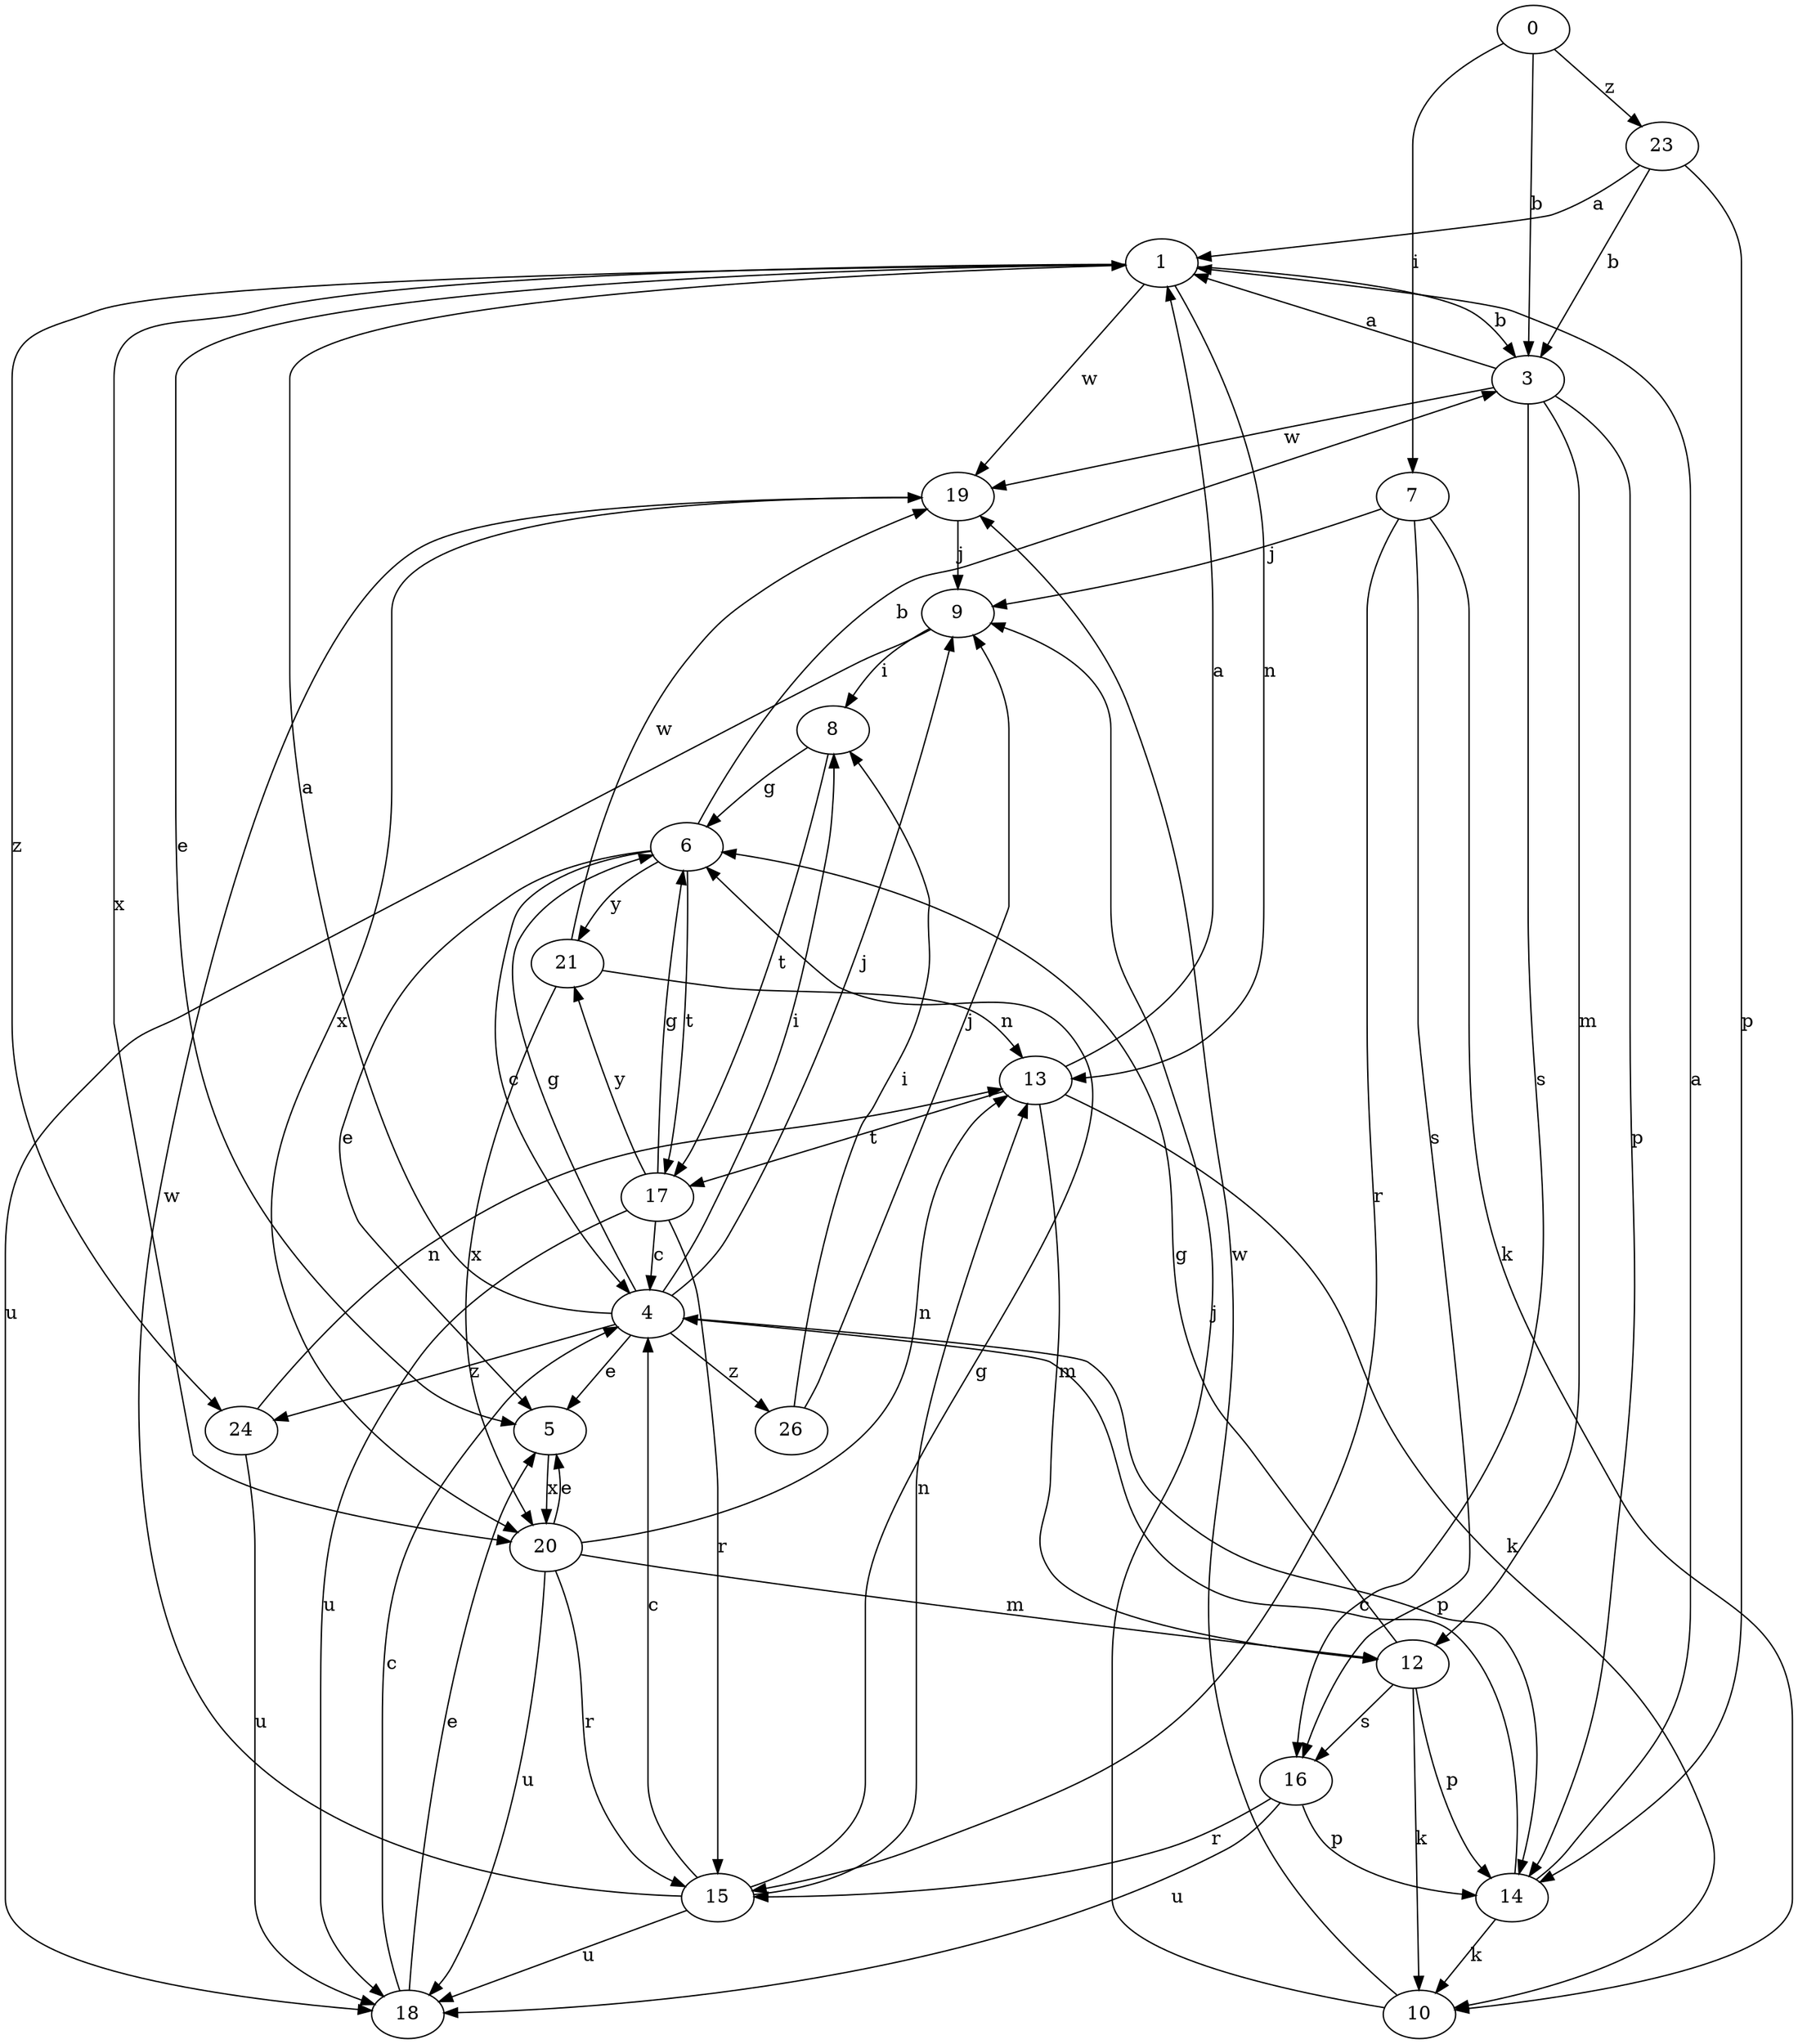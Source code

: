 strict digraph  {
1;
3;
4;
5;
6;
7;
8;
9;
10;
12;
13;
14;
15;
16;
17;
18;
19;
20;
21;
0;
23;
24;
26;
1 -> 3  [label=b];
1 -> 5  [label=e];
1 -> 13  [label=n];
1 -> 19  [label=w];
1 -> 20  [label=x];
1 -> 24  [label=z];
3 -> 1  [label=a];
3 -> 12  [label=m];
3 -> 14  [label=p];
3 -> 16  [label=s];
3 -> 19  [label=w];
4 -> 1  [label=a];
4 -> 5  [label=e];
4 -> 6  [label=g];
4 -> 8  [label=i];
4 -> 9  [label=j];
4 -> 14  [label=p];
4 -> 24  [label=z];
4 -> 26  [label=z];
5 -> 20  [label=x];
6 -> 3  [label=b];
6 -> 4  [label=c];
6 -> 5  [label=e];
6 -> 17  [label=t];
6 -> 21  [label=y];
7 -> 9  [label=j];
7 -> 10  [label=k];
7 -> 15  [label=r];
7 -> 16  [label=s];
8 -> 6  [label=g];
8 -> 17  [label=t];
9 -> 8  [label=i];
9 -> 18  [label=u];
10 -> 9  [label=j];
10 -> 19  [label=w];
12 -> 6  [label=g];
12 -> 10  [label=k];
12 -> 14  [label=p];
12 -> 16  [label=s];
13 -> 1  [label=a];
13 -> 10  [label=k];
13 -> 12  [label=m];
13 -> 17  [label=t];
14 -> 1  [label=a];
14 -> 4  [label=c];
14 -> 10  [label=k];
15 -> 4  [label=c];
15 -> 6  [label=g];
15 -> 13  [label=n];
15 -> 18  [label=u];
15 -> 19  [label=w];
16 -> 14  [label=p];
16 -> 15  [label=r];
16 -> 18  [label=u];
17 -> 4  [label=c];
17 -> 6  [label=g];
17 -> 15  [label=r];
17 -> 18  [label=u];
17 -> 21  [label=y];
18 -> 4  [label=c];
18 -> 5  [label=e];
19 -> 9  [label=j];
19 -> 20  [label=x];
20 -> 5  [label=e];
20 -> 12  [label=m];
20 -> 13  [label=n];
20 -> 15  [label=r];
20 -> 18  [label=u];
21 -> 13  [label=n];
21 -> 19  [label=w];
21 -> 20  [label=x];
0 -> 3  [label=b];
0 -> 7  [label=i];
0 -> 23  [label=z];
23 -> 1  [label=a];
23 -> 3  [label=b];
23 -> 14  [label=p];
24 -> 13  [label=n];
24 -> 18  [label=u];
26 -> 8  [label=i];
26 -> 9  [label=j];
}
